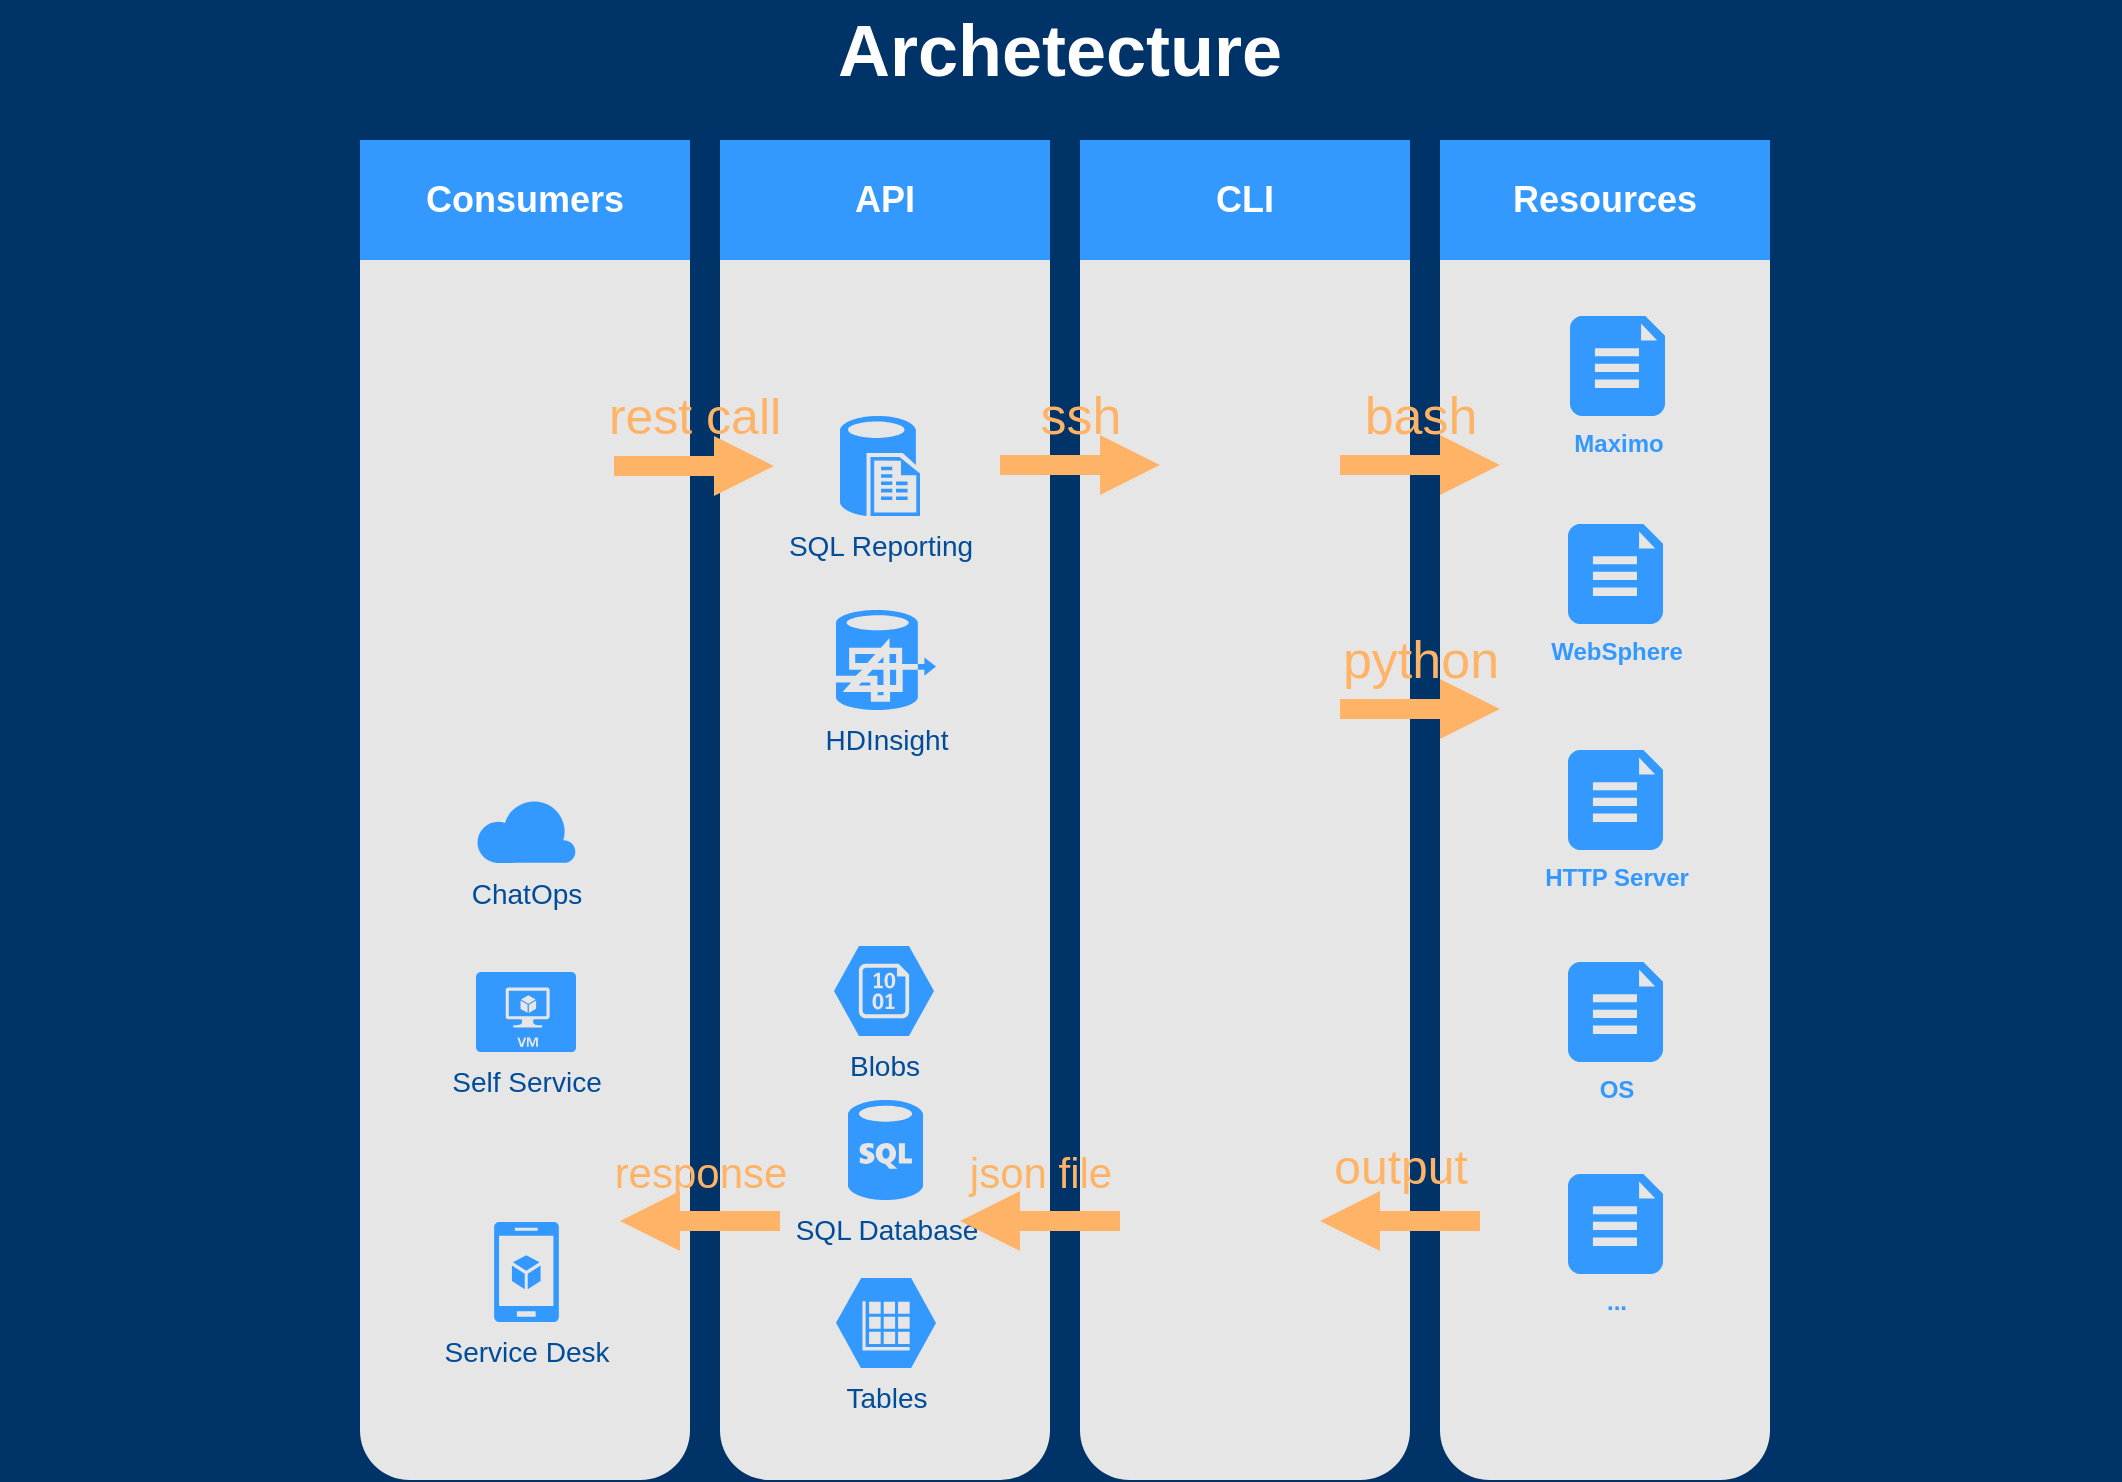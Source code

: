 <mxfile version="10.7.7" type="github"><diagram id="6a731a19-8d31-9384-78a2-239565b7b9f0" name="Page-1"><mxGraphModel dx="870" dy="484" grid="1" gridSize="10" guides="1" tooltips="1" connect="1" arrows="1" fold="1" page="1" pageScale="1" pageWidth="1169" pageHeight="827" background="#003469" math="0" shadow="0"><root><mxCell id="0"/><mxCell id="1" parent="0"/><mxCell id="2020" value="" style="rounded=1;whiteSpace=wrap;html=1;dashed=1;strokeColor=none;strokeWidth=2;fillColor=#E6E6E6;fontFamily=Verdana;fontSize=12;fontColor=#00BEF2" parent="1" vertex="1"><mxGeometry x="220" y="120" width="165" height="670" as="geometry"/></mxCell><mxCell id="2021" value="" style="rounded=1;whiteSpace=wrap;html=1;dashed=1;strokeColor=none;strokeWidth=2;fillColor=#E6E6E6;fontFamily=Verdana;fontSize=12;fontColor=#00BEF2" parent="1" vertex="1"><mxGeometry x="400" y="120" width="165" height="670" as="geometry"/></mxCell><mxCell id="2022" value="" style="rounded=1;whiteSpace=wrap;html=1;dashed=1;strokeColor=none;strokeWidth=2;fillColor=#E6E6E6;fontFamily=Verdana;fontSize=12;fontColor=#00BEF2" parent="1" vertex="1"><mxGeometry x="580" y="120" width="165" height="670" as="geometry"/></mxCell><mxCell id="2023" value="" style="rounded=1;whiteSpace=wrap;html=1;dashed=1;strokeColor=none;strokeWidth=2;fillColor=#E6E6E6;fontFamily=Verdana;fontSize=12;fontColor=#00BEF2;verticalAlign=bottom;" parent="1" vertex="1"><mxGeometry x="760" y="120" width="165" height="670" as="geometry"/></mxCell><mxCell id="2026" value="Consumers" style="whiteSpace=wrap;html=1;dashed=1;strokeColor=none;strokeWidth=2;fillColor=#3399FF;fontFamily=Helvetica;fontSize=18;fontColor=#FFFFFF;fontStyle=1;flipV=1;flipH=1;" parent="1" vertex="1"><mxGeometry x="220" y="120" width="165" height="60" as="geometry"/></mxCell><mxCell id="2027" value="API&lt;br&gt;" style="whiteSpace=wrap;html=1;dashed=1;strokeColor=none;strokeWidth=2;fillColor=#3399FF;fontFamily=Helvetica;fontSize=18;fontColor=#FFFFFF;fontStyle=1" parent="1" vertex="1"><mxGeometry x="400" y="120" width="165" height="60" as="geometry"/></mxCell><mxCell id="2028" value="CLI" style="whiteSpace=wrap;html=1;dashed=1;strokeColor=none;strokeWidth=2;fillColor=#3399FF;fontFamily=Helvetica;fontSize=18;fontColor=#FFFFFF;fontStyle=1" parent="1" vertex="1"><mxGeometry x="580" y="120" width="165" height="60" as="geometry"/></mxCell><mxCell id="2029" value="Resources&lt;br&gt;" style="whiteSpace=wrap;html=1;dashed=1;strokeColor=none;strokeWidth=2;fillColor=#3399FF;fontFamily=Helvetica;fontSize=18;fontColor=#FFFFFF;fontStyle=1" parent="1" vertex="1"><mxGeometry x="760" y="120" width="165" height="60" as="geometry"/></mxCell><mxCell id="2046" value="Service Desk" style="verticalLabelPosition=bottom;html=1;verticalAlign=top;strokeColor=none;fillColor=#3399FF;shape=mxgraph.azure.mobile_services;dashed=1;fontSize=14;fontColor=#004C99" parent="1" vertex="1"><mxGeometry x="287" y="661" width="32.5" height="50" as="geometry"/></mxCell><mxCell id="2047" value="Archetecture" style="text;html=1;strokeColor=none;fillColor=none;align=center;verticalAlign=middle;whiteSpace=wrap;overflow=hidden;dashed=1;fontSize=36;fontColor=#FFFFFF;fontFamily=Helvetica;fontStyle=1" parent="1" vertex="1"><mxGeometry x="40" y="50" width="1060" height="50" as="geometry"/></mxCell><mxCell id="2050" value="SQL Reporting" style="verticalLabelPosition=bottom;html=1;verticalAlign=top;strokeColor=none;fillColor=#3399FF;shape=mxgraph.azure.sql_reporting;dashed=1;fontSize=14;fontColor=#004C99" parent="1" vertex="1"><mxGeometry x="460" y="258" width="40" height="50" as="geometry"/></mxCell><mxCell id="2051" value="HDInsight" style="verticalLabelPosition=bottom;html=1;verticalAlign=top;strokeColor=none;fillColor=#3399FF;shape=mxgraph.azure.hdinsight;dashed=1;fontSize=14;fontColor=#004C99" parent="1" vertex="1"><mxGeometry x="458" y="355" width="50" height="50" as="geometry"/></mxCell><mxCell id="2052" value="SQL Database" style="verticalLabelPosition=bottom;html=1;verticalAlign=top;strokeColor=none;fillColor=#3399FF;shape=mxgraph.azure.sql_database;dashed=1;fontFamily=Helvetica;fontSize=14;fontColor=#004C99" parent="1" vertex="1"><mxGeometry x="464" y="600" width="37.5" height="50" as="geometry"/></mxCell><mxCell id="2053" value="Tables" style="verticalLabelPosition=bottom;html=1;verticalAlign=top;strokeColor=none;fillColor=#3399FF;shape=mxgraph.azure.storage_table;dashed=1;fontFamily=Helvetica;fontSize=14;fontColor=#004C99" parent="1" vertex="1"><mxGeometry x="458" y="689" width="50" height="45" as="geometry"/></mxCell><mxCell id="2054" value="Blobs" style="verticalLabelPosition=bottom;html=1;verticalAlign=top;strokeColor=none;fillColor=#3399FF;shape=mxgraph.azure.storage_blob;dashed=1;fontFamily=Helvetica;fontSize=14;fontColor=#004C99" parent="1" vertex="1"><mxGeometry x="457" y="523" width="50" height="45" as="geometry"/></mxCell><mxCell id="2069" value="ChatOps" style="verticalLabelPosition=bottom;html=1;verticalAlign=top;strokeColor=none;fillColor=#3399FF;shape=mxgraph.azure.cloud;dashed=1;fontSize=14;fontColor=#004C99" parent="1" vertex="1"><mxGeometry x="278" y="449" width="50" height="32.5" as="geometry"/></mxCell><mxCell id="2070" value="Self Service" style="verticalLabelPosition=bottom;html=1;verticalAlign=top;strokeColor=none;fillColor=#3399FF;shape=mxgraph.azure.virtual_machine;dashed=1;fontSize=14;fontColor=#004C99" parent="1" vertex="1"><mxGeometry x="278" y="536" width="50" height="40" as="geometry"/></mxCell><mxCell id="2076" value="rest call" style="arrow;html=1;endArrow=block;endFill=1;strokeColor=none;strokeWidth=4;fontFamily=Helvetica;fontSize=25;fontColor=#FFB366;fillColor=#FFB366;opacity=100;labelBackgroundColor=none;spacing=10;verticalAlign=bottom;" parent="1" edge="1"><mxGeometry width="100" height="100" relative="1" as="geometry"><mxPoint x="347" y="283" as="sourcePoint"/><mxPoint x="427" y="283" as="targetPoint"/></mxGeometry></mxCell><mxCell id="2078" value="python&lt;br style=&quot;font-size: 26px;&quot;&gt;" style="arrow;html=1;endArrow=block;endFill=1;strokeColor=none;strokeWidth=4;fontFamily=Helvetica;fontSize=26;fontColor=#FFB366;fillColor=#FFB366;verticalAlign=bottom;labelBackgroundColor=none;spacing=9;horizontal=1;" parent="1" edge="1"><mxGeometry width="100" height="100" relative="1" as="geometry"><mxPoint x="710" y="404.5" as="sourcePoint"/><mxPoint x="790" y="404.5" as="targetPoint"/></mxGeometry></mxCell><mxCell id="2079" value="bash" style="arrow;endArrow=block;endFill=1;strokeColor=none;strokeWidth=4;fontFamily=Helvetica;fontSize=26;fontColor=#FFB366;fillColor=#FFB366;verticalAlign=bottom;labelBackgroundColor=none;spacing=9;labelBorderColor=none;html=1;fontStyle=0;horizontal=1;" parent="1" edge="1"><mxGeometry width="100" height="100" relative="1" as="geometry"><mxPoint x="710" y="282.5" as="sourcePoint"/><mxPoint x="790" y="282.5" as="targetPoint"/></mxGeometry></mxCell><mxCell id="Rq8y6oBC22a3HfzS0k_a-2104" value="Maximo" style="verticalLabelPosition=bottom;html=1;verticalAlign=top;align=center;strokeColor=none;fillColor=#3399FF;shape=mxgraph.azure.file_2;pointerEvents=1;fontFamily=Helvetica;fontSize=12;labelBackgroundColor=none;fontColor=#3399FF;fontStyle=1" vertex="1" parent="1"><mxGeometry x="825" y="208" width="47.5" height="50" as="geometry"/></mxCell><mxCell id="Rq8y6oBC22a3HfzS0k_a-2105" value="WebSphere" style="verticalLabelPosition=bottom;html=1;verticalAlign=top;align=center;strokeColor=none;fillColor=#3399FF;shape=mxgraph.azure.file_2;pointerEvents=1;fontFamily=Helvetica;fontSize=12;labelBackgroundColor=none;fontColor=#3399FF;fontStyle=1" vertex="1" parent="1"><mxGeometry x="824" y="312" width="47.5" height="50" as="geometry"/></mxCell><mxCell id="Rq8y6oBC22a3HfzS0k_a-2106" value="HTTP Server" style="verticalLabelPosition=bottom;html=1;verticalAlign=top;align=center;strokeColor=none;fillColor=#3399FF;shape=mxgraph.azure.file_2;pointerEvents=1;fontFamily=Helvetica;fontSize=12;labelBackgroundColor=none;fontColor=#3399FF;fontStyle=1" vertex="1" parent="1"><mxGeometry x="824" y="425" width="47.5" height="50" as="geometry"/></mxCell><mxCell id="Rq8y6oBC22a3HfzS0k_a-2113" value="OS" style="verticalLabelPosition=bottom;html=1;verticalAlign=top;align=center;strokeColor=none;fillColor=#3399FF;shape=mxgraph.azure.file_2;pointerEvents=1;fontFamily=Helvetica;fontSize=12;labelBackgroundColor=none;fontColor=#3399FF;fontStyle=1" vertex="1" parent="1"><mxGeometry x="824" y="531" width="47.5" height="50" as="geometry"/></mxCell><mxCell id="Rq8y6oBC22a3HfzS0k_a-2114" value="..." style="verticalLabelPosition=bottom;html=1;verticalAlign=top;align=center;strokeColor=none;fillColor=#3399FF;shape=mxgraph.azure.file_2;pointerEvents=1;fontFamily=Helvetica;fontSize=12;labelBackgroundColor=none;fontColor=#3399FF;fontStyle=1" vertex="1" parent="1"><mxGeometry x="824" y="637" width="47.5" height="50" as="geometry"/></mxCell><mxCell id="Rq8y6oBC22a3HfzS0k_a-2115" value="ssh&lt;br style=&quot;font-size: 26px;&quot;&gt;" style="arrow;html=1;endArrow=block;endFill=1;strokeColor=none;strokeWidth=4;fontFamily=Helvetica;fontSize=26;fontColor=#FFB366;fillColor=#FFB366;verticalAlign=bottom;labelBackgroundColor=none;spacing=9;" edge="1" parent="1"><mxGeometry width="100" height="100" relative="1" as="geometry"><mxPoint x="540" y="282.5" as="sourcePoint"/><mxPoint x="620" y="282.5" as="targetPoint"/></mxGeometry></mxCell><mxCell id="Rq8y6oBC22a3HfzS0k_a-2116" value="output&lt;br style=&quot;font-size: 24px;&quot;&gt;" style="arrow;html=1;endArrow=block;endFill=1;strokeColor=none;strokeWidth=4;fontFamily=Helvetica;fontSize=24;fontColor=#FFB366;fillColor=#FFB366;verticalAlign=bottom;labelBackgroundColor=none;spacing=12;horizontal=1;align=center;" edge="1" parent="1"><mxGeometry width="100" height="100" relative="1" as="geometry"><mxPoint x="780" y="660.5" as="sourcePoint"/><mxPoint x="700" y="660.5" as="targetPoint"/></mxGeometry></mxCell><mxCell id="Rq8y6oBC22a3HfzS0k_a-2117" value="json file&lt;br style=&quot;font-size: 21px;&quot;&gt;" style="arrow;html=1;endArrow=block;endFill=1;strokeColor=none;strokeWidth=4;fontFamily=Helvetica;fontSize=21;fontColor=#FFB366;fillColor=#FFB366;verticalAlign=bottom;labelBackgroundColor=none;spacing=12;horizontal=1;align=center;" edge="1" parent="1"><mxGeometry width="100" height="100" relative="1" as="geometry"><mxPoint x="600" y="660.5" as="sourcePoint"/><mxPoint x="520" y="660.5" as="targetPoint"/></mxGeometry></mxCell><mxCell id="Rq8y6oBC22a3HfzS0k_a-2118" value="response&lt;br style=&quot;font-size: 21px;&quot;&gt;" style="arrow;html=1;endArrow=block;endFill=1;strokeColor=none;strokeWidth=4;fontFamily=Helvetica;fontSize=21;fontColor=#FFB366;fillColor=#FFB366;verticalAlign=bottom;labelBackgroundColor=none;spacing=12;horizontal=1;align=center;" edge="1" parent="1"><mxGeometry width="100" height="100" relative="1" as="geometry"><mxPoint x="430" y="660.5" as="sourcePoint"/><mxPoint x="350" y="660.5" as="targetPoint"/></mxGeometry></mxCell></root></mxGraphModel></diagram></mxfile>